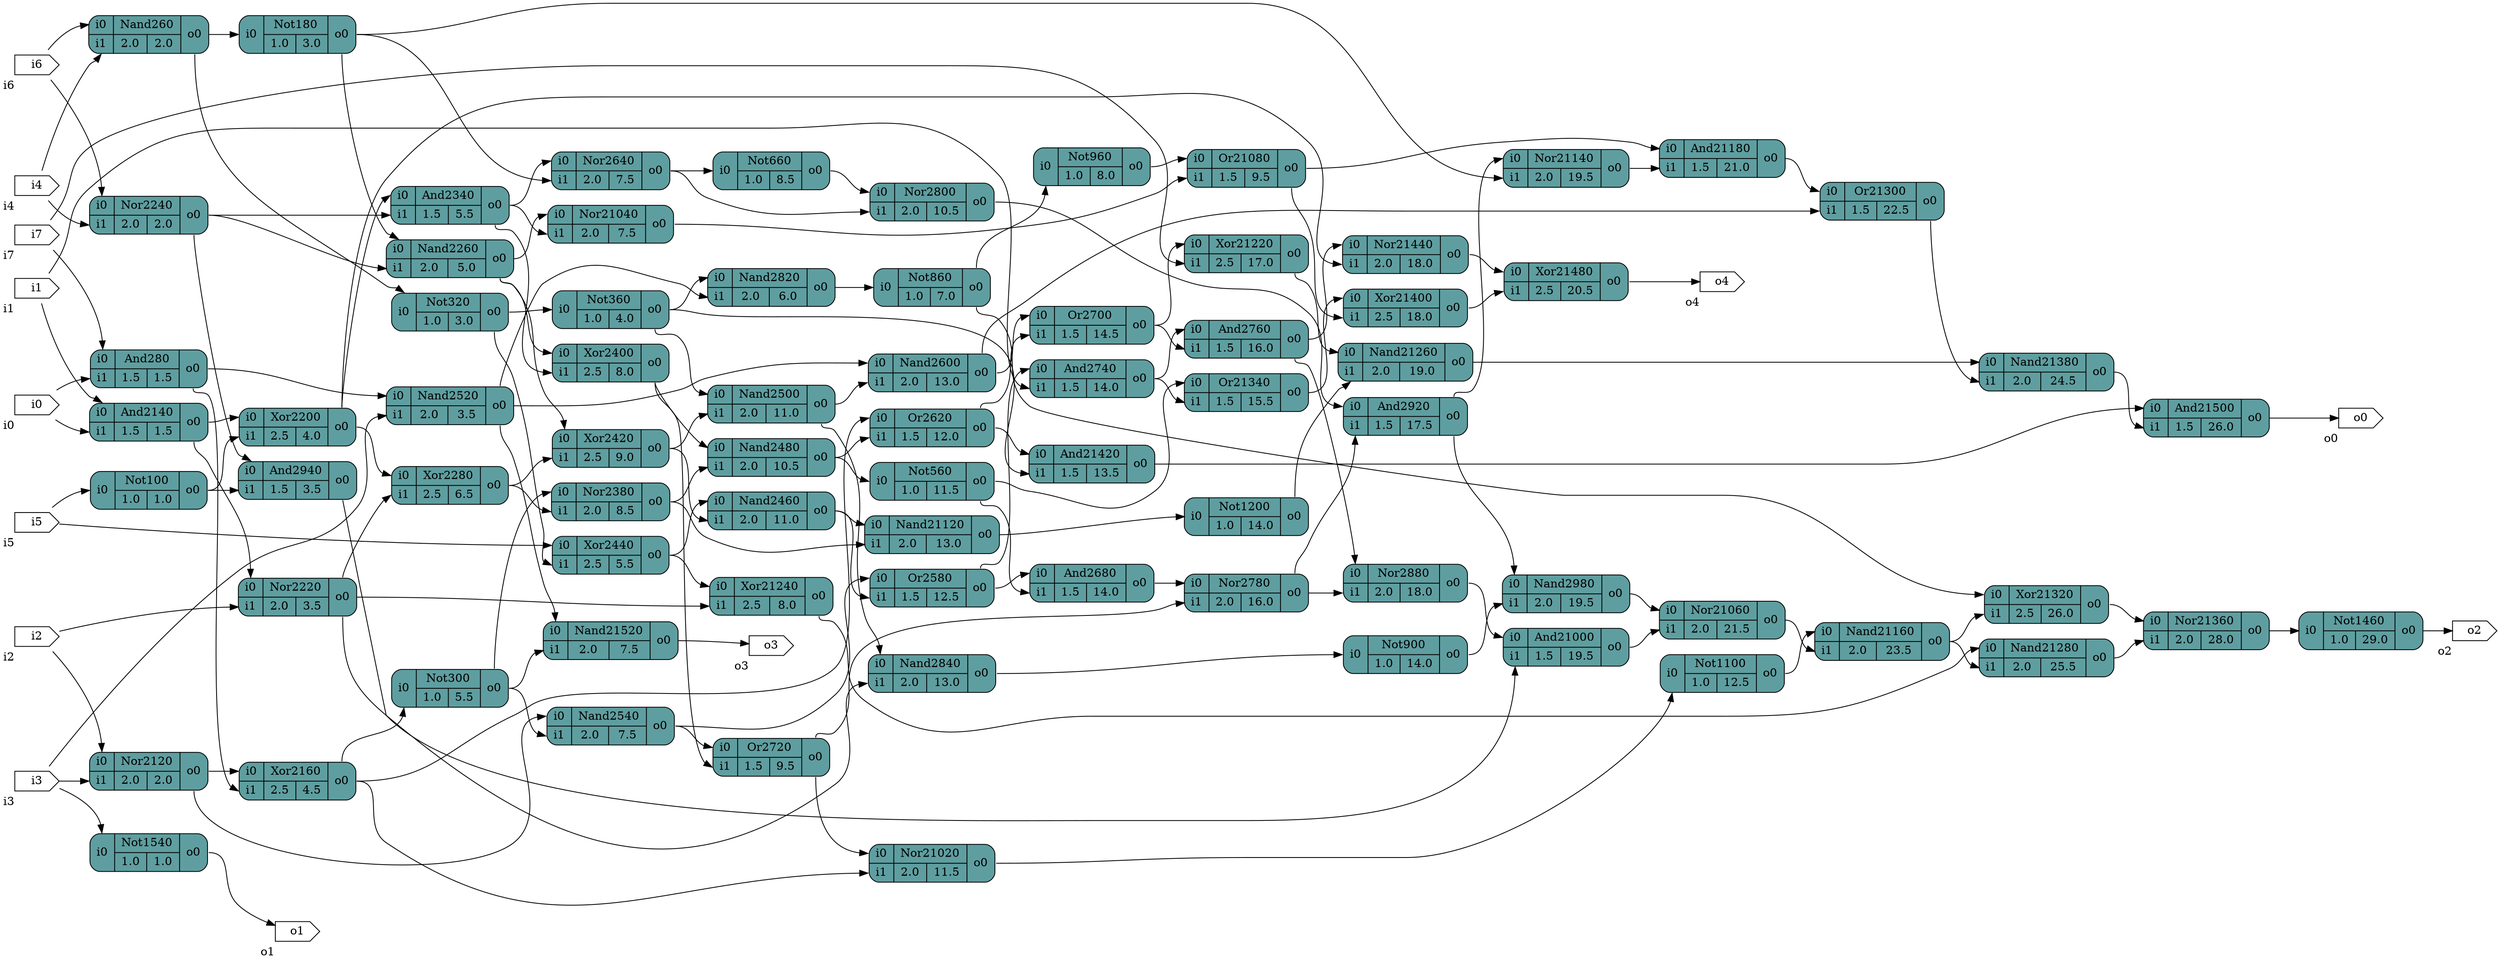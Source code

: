 digraph test {
		graph [rankdir = LR];
		Nand260[shape=record; style="rounded,filled"; fillcolor=cadetblue; label="{{<i0>i0|<i1>i1}|{Nand260|{2.0|2.0}}|{<o0>o0}}"]
		And280[shape=record; style="rounded,filled"; fillcolor=cadetblue; label="{{<i0>i0|<i1>i1}|{And280|{1.5|1.5}}|{<o0>o0}}"]
		Not100[shape=record; style="rounded,filled"; fillcolor=cadetblue; label="{{<i0>i0}|{Not100|{1.0|1.0}}|{<o0>o0}}"]
		Nor2120[shape=record; style="rounded,filled"; fillcolor=cadetblue; label="{{<i0>i0|<i1>i1}|{Nor2120|{2.0|2.0}}|{<o0>o0}}"]
		And2140[shape=record; style="rounded,filled"; fillcolor=cadetblue; label="{{<i0>i0|<i1>i1}|{And2140|{1.5|1.5}}|{<o0>o0}}"]
		Xor2160[shape=record; style="rounded,filled"; fillcolor=cadetblue; label="{{<i0>i0|<i1>i1}|{Xor2160|{2.5|4.5}}|{<o0>o0}}"]
		Not180[shape=record; style="rounded,filled"; fillcolor=cadetblue; label="{{<i0>i0}|{Not180|{1.0|3.0}}|{<o0>o0}}"]
		Xor2200[shape=record; style="rounded,filled"; fillcolor=cadetblue; label="{{<i0>i0|<i1>i1}|{Xor2200|{2.5|4.0}}|{<o0>o0}}"]
		Nor2220[shape=record; style="rounded,filled"; fillcolor=cadetblue; label="{{<i0>i0|<i1>i1}|{Nor2220|{2.0|3.5}}|{<o0>o0}}"]
		Nor2240[shape=record; style="rounded,filled"; fillcolor=cadetblue; label="{{<i0>i0|<i1>i1}|{Nor2240|{2.0|2.0}}|{<o0>o0}}"]
		Nand2260[shape=record; style="rounded,filled"; fillcolor=cadetblue; label="{{<i0>i0|<i1>i1}|{Nand2260|{2.0|5.0}}|{<o0>o0}}"]
		Xor2280[shape=record; style="rounded,filled"; fillcolor=cadetblue; label="{{<i0>i0|<i1>i1}|{Xor2280|{2.5|6.5}}|{<o0>o0}}"]
		Not300[shape=record; style="rounded,filled"; fillcolor=cadetblue; label="{{<i0>i0}|{Not300|{1.0|5.5}}|{<o0>o0}}"]
		Not320[shape=record; style="rounded,filled"; fillcolor=cadetblue; label="{{<i0>i0}|{Not320|{1.0|3.0}}|{<o0>o0}}"]
		And2340[shape=record; style="rounded,filled"; fillcolor=cadetblue; label="{{<i0>i0|<i1>i1}|{And2340|{1.5|5.5}}|{<o0>o0}}"]
		Not360[shape=record; style="rounded,filled"; fillcolor=cadetblue; label="{{<i0>i0}|{Not360|{1.0|4.0}}|{<o0>o0}}"]
		Nor2380[shape=record; style="rounded,filled"; fillcolor=cadetblue; label="{{<i0>i0|<i1>i1}|{Nor2380|{2.0|8.5}}|{<o0>o0}}"]
		Xor2400[shape=record; style="rounded,filled"; fillcolor=cadetblue; label="{{<i0>i0|<i1>i1}|{Xor2400|{2.5|8.0}}|{<o0>o0}}"]
		Xor2420[shape=record; style="rounded,filled"; fillcolor=cadetblue; label="{{<i0>i0|<i1>i1}|{Xor2420|{2.5|9.0}}|{<o0>o0}}"]
		Xor2440[shape=record; style="rounded,filled"; fillcolor=cadetblue; label="{{<i0>i0|<i1>i1}|{Xor2440|{2.5|5.5}}|{<o0>o0}}"]
		Nand2460[shape=record; style="rounded,filled"; fillcolor=cadetblue; label="{{<i0>i0|<i1>i1}|{Nand2460|{2.0|11.0}}|{<o0>o0}}"]
		Nand2480[shape=record; style="rounded,filled"; fillcolor=cadetblue; label="{{<i0>i0|<i1>i1}|{Nand2480|{2.0|10.5}}|{<o0>o0}}"]
		Nand2500[shape=record; style="rounded,filled"; fillcolor=cadetblue; label="{{<i0>i0|<i1>i1}|{Nand2500|{2.0|11.0}}|{<o0>o0}}"]
		Nand2520[shape=record; style="rounded,filled"; fillcolor=cadetblue; label="{{<i0>i0|<i1>i1}|{Nand2520|{2.0|3.5}}|{<o0>o0}}"]
		Nand2540[shape=record; style="rounded,filled"; fillcolor=cadetblue; label="{{<i0>i0|<i1>i1}|{Nand2540|{2.0|7.5}}|{<o0>o0}}"]
		Not560[shape=record; style="rounded,filled"; fillcolor=cadetblue; label="{{<i0>i0}|{Not560|{1.0|11.5}}|{<o0>o0}}"]
		Or2580[shape=record; style="rounded,filled"; fillcolor=cadetblue; label="{{<i0>i0|<i1>i1}|{Or2580|{1.5|12.5}}|{<o0>o0}}"]
		Nand2600[shape=record; style="rounded,filled"; fillcolor=cadetblue; label="{{<i0>i0|<i1>i1}|{Nand2600|{2.0|13.0}}|{<o0>o0}}"]
		Or2620[shape=record; style="rounded,filled"; fillcolor=cadetblue; label="{{<i0>i0|<i1>i1}|{Or2620|{1.5|12.0}}|{<o0>o0}}"]
		Nor2640[shape=record; style="rounded,filled"; fillcolor=cadetblue; label="{{<i0>i0|<i1>i1}|{Nor2640|{2.0|7.5}}|{<o0>o0}}"]
		Not660[shape=record; style="rounded,filled"; fillcolor=cadetblue; label="{{<i0>i0}|{Not660|{1.0|8.5}}|{<o0>o0}}"]
		And2680[shape=record; style="rounded,filled"; fillcolor=cadetblue; label="{{<i0>i0|<i1>i1}|{And2680|{1.5|14.0}}|{<o0>o0}}"]
		Or2700[shape=record; style="rounded,filled"; fillcolor=cadetblue; label="{{<i0>i0|<i1>i1}|{Or2700|{1.5|14.5}}|{<o0>o0}}"]
		Or2720[shape=record; style="rounded,filled"; fillcolor=cadetblue; label="{{<i0>i0|<i1>i1}|{Or2720|{1.5|9.5}}|{<o0>o0}}"]
		And2740[shape=record; style="rounded,filled"; fillcolor=cadetblue; label="{{<i0>i0|<i1>i1}|{And2740|{1.5|14.0}}|{<o0>o0}}"]
		And2760[shape=record; style="rounded,filled"; fillcolor=cadetblue; label="{{<i0>i0|<i1>i1}|{And2760|{1.5|16.0}}|{<o0>o0}}"]
		Nor2780[shape=record; style="rounded,filled"; fillcolor=cadetblue; label="{{<i0>i0|<i1>i1}|{Nor2780|{2.0|16.0}}|{<o0>o0}}"]
		Nor2800[shape=record; style="rounded,filled"; fillcolor=cadetblue; label="{{<i0>i0|<i1>i1}|{Nor2800|{2.0|10.5}}|{<o0>o0}}"]
		Nand2820[shape=record; style="rounded,filled"; fillcolor=cadetblue; label="{{<i0>i0|<i1>i1}|{Nand2820|{2.0|6.0}}|{<o0>o0}}"]
		Nand2840[shape=record; style="rounded,filled"; fillcolor=cadetblue; label="{{<i0>i0|<i1>i1}|{Nand2840|{2.0|13.0}}|{<o0>o0}}"]
		Not860[shape=record; style="rounded,filled"; fillcolor=cadetblue; label="{{<i0>i0}|{Not860|{1.0|7.0}}|{<o0>o0}}"]
		Nor2880[shape=record; style="rounded,filled"; fillcolor=cadetblue; label="{{<i0>i0|<i1>i1}|{Nor2880|{2.0|18.0}}|{<o0>o0}}"]
		Not900[shape=record; style="rounded,filled"; fillcolor=cadetblue; label="{{<i0>i0}|{Not900|{1.0|14.0}}|{<o0>o0}}"]
		And2920[shape=record; style="rounded,filled"; fillcolor=cadetblue; label="{{<i0>i0|<i1>i1}|{And2920|{1.5|17.5}}|{<o0>o0}}"]
		And2940[shape=record; style="rounded,filled"; fillcolor=cadetblue; label="{{<i0>i0|<i1>i1}|{And2940|{1.5|3.5}}|{<o0>o0}}"]
		Not960[shape=record; style="rounded,filled"; fillcolor=cadetblue; label="{{<i0>i0}|{Not960|{1.0|8.0}}|{<o0>o0}}"]
		Nand2980[shape=record; style="rounded,filled"; fillcolor=cadetblue; label="{{<i0>i0|<i1>i1}|{Nand2980|{2.0|19.5}}|{<o0>o0}}"]
		And21000[shape=record; style="rounded,filled"; fillcolor=cadetblue; label="{{<i0>i0|<i1>i1}|{And21000|{1.5|19.5}}|{<o0>o0}}"]
		Nor21020[shape=record; style="rounded,filled"; fillcolor=cadetblue; label="{{<i0>i0|<i1>i1}|{Nor21020|{2.0|11.5}}|{<o0>o0}}"]
		Nor21040[shape=record; style="rounded,filled"; fillcolor=cadetblue; label="{{<i0>i0|<i1>i1}|{Nor21040|{2.0|7.5}}|{<o0>o0}}"]
		Nor21060[shape=record; style="rounded,filled"; fillcolor=cadetblue; label="{{<i0>i0|<i1>i1}|{Nor21060|{2.0|21.5}}|{<o0>o0}}"]
		Or21080[shape=record; style="rounded,filled"; fillcolor=cadetblue; label="{{<i0>i0|<i1>i1}|{Or21080|{1.5|9.5}}|{<o0>o0}}"]
		Not1100[shape=record; style="rounded,filled"; fillcolor=cadetblue; label="{{<i0>i0}|{Not1100|{1.0|12.5}}|{<o0>o0}}"]
		Nand21120[shape=record; style="rounded,filled"; fillcolor=cadetblue; label="{{<i0>i0|<i1>i1}|{Nand21120|{2.0|13.0}}|{<o0>o0}}"]
		Nor21140[shape=record; style="rounded,filled"; fillcolor=cadetblue; label="{{<i0>i0|<i1>i1}|{Nor21140|{2.0|19.5}}|{<o0>o0}}"]
		Nand21160[shape=record; style="rounded,filled"; fillcolor=cadetblue; label="{{<i0>i0|<i1>i1}|{Nand21160|{2.0|23.5}}|{<o0>o0}}"]
		And21180[shape=record; style="rounded,filled"; fillcolor=cadetblue; label="{{<i0>i0|<i1>i1}|{And21180|{1.5|21.0}}|{<o0>o0}}"]
		Not1200[shape=record; style="rounded,filled"; fillcolor=cadetblue; label="{{<i0>i0}|{Not1200|{1.0|14.0}}|{<o0>o0}}"]
		Xor21220[shape=record; style="rounded,filled"; fillcolor=cadetblue; label="{{<i0>i0|<i1>i1}|{Xor21220|{2.5|17.0}}|{<o0>o0}}"]
		Xor21240[shape=record; style="rounded,filled"; fillcolor=cadetblue; label="{{<i0>i0|<i1>i1}|{Xor21240|{2.5|8.0}}|{<o0>o0}}"]
		Nand21260[shape=record; style="rounded,filled"; fillcolor=cadetblue; label="{{<i0>i0|<i1>i1}|{Nand21260|{2.0|19.0}}|{<o0>o0}}"]
		Nand21280[shape=record; style="rounded,filled"; fillcolor=cadetblue; label="{{<i0>i0|<i1>i1}|{Nand21280|{2.0|25.5}}|{<o0>o0}}"]
		Or21300[shape=record; style="rounded,filled"; fillcolor=cadetblue; label="{{<i0>i0|<i1>i1}|{Or21300|{1.5|22.5}}|{<o0>o0}}"]
		Xor21320[shape=record; style="rounded,filled"; fillcolor=cadetblue; label="{{<i0>i0|<i1>i1}|{Xor21320|{2.5|26.0}}|{<o0>o0}}"]
		Or21340[shape=record; style="rounded,filled"; fillcolor=cadetblue; label="{{<i0>i0|<i1>i1}|{Or21340|{1.5|15.5}}|{<o0>o0}}"]
		Nor21360[shape=record; style="rounded,filled"; fillcolor=cadetblue; label="{{<i0>i0|<i1>i1}|{Nor21360|{2.0|28.0}}|{<o0>o0}}"]
		Nand21380[shape=record; style="rounded,filled"; fillcolor=cadetblue; label="{{<i0>i0|<i1>i1}|{Nand21380|{2.0|24.5}}|{<o0>o0}}"]
		Xor21400[shape=record; style="rounded,filled"; fillcolor=cadetblue; label="{{<i0>i0|<i1>i1}|{Xor21400|{2.5|18.0}}|{<o0>o0}}"]
		And21420[shape=record; style="rounded,filled"; fillcolor=cadetblue; label="{{<i0>i0|<i1>i1}|{And21420|{1.5|13.5}}|{<o0>o0}}"]
		Nor21440[shape=record; style="rounded,filled"; fillcolor=cadetblue; label="{{<i0>i0|<i1>i1}|{Nor21440|{2.0|18.0}}|{<o0>o0}}"]
		Not1460[shape=record; style="rounded,filled"; fillcolor=cadetblue; label="{{<i0>i0}|{Not1460|{1.0|29.0}}|{<o0>o0}}"]
		Xor21480[shape=record; style="rounded,filled"; fillcolor=cadetblue; label="{{<i0>i0|<i1>i1}|{Xor21480|{2.5|20.5}}|{<o0>o0}}"]
		And21500[shape=record; style="rounded,filled"; fillcolor=cadetblue; label="{{<i0>i0|<i1>i1}|{And21500|{1.5|26.0}}|{<o0>o0}}"]
		Nand21520[shape=record; style="rounded,filled"; fillcolor=cadetblue; label="{{<i0>i0|<i1>i1}|{Nand21520|{2.0|7.5}}|{<o0>o0}}"]
		Not1540[shape=record; style="rounded,filled"; fillcolor=cadetblue; label="{{<i0>i0}|{Not1540|{1.0|1.0}}|{<o0>o0}}"]
		i0[shape=cds,xlabel="i0"]
		i1[shape=cds,xlabel="i1"]
		i2[shape=cds,xlabel="i2"]
		i3[shape=cds,xlabel="i3"]
		i4[shape=cds,xlabel="i4"]
		i5[shape=cds,xlabel="i5"]
		i6[shape=cds,xlabel="i6"]
		i7[shape=cds,xlabel="i7"]
		o0[shape=cds,xlabel="o0"]
		o1[shape=cds,xlabel="o1"]
		o2[shape=cds,xlabel="o2"]
		o3[shape=cds,xlabel="o3"]
		o4[shape=cds,xlabel="o4"]
		i0 -> And280:i1;
		i0 -> And2140:i1;
		i1 -> And2140:i0;
		i1 -> And2740:i1;
		i2 -> Nor2120:i0;
		i2 -> Nor2220:i1;
		i3 -> Nor2120:i1;
		i3 -> Nand2520:i1;
		i3 -> Not1540:i0;
		i4 -> Nand260:i1;
		i4 -> Nor2240:i1;
		i5 -> Not100:i0;
		i5 -> Xor2440:i0;
		i6 -> Nand260:i0;
		i6 -> Nor2240:i0;
		i7 -> And280:i0;
		i7 -> Xor21220:i1;
		Nand260:o0 -> Not180:i0;
		Nand260:o0 -> Not320:i0;
		And280:o0 -> Xor2160:i1;
		And280:o0 -> Nand2520:i0;
		Not100:o0 -> Xor2200:i1;
		Not100:o0 -> And2940:i1;
		Nor2120:o0 -> Xor2160:i0;
		Nor2120:o0 -> Nand2540:i0;
		And2140:o0 -> Xor2200:i0;
		And2140:o0 -> Nor2220:i0;
		Xor2160:o0 -> Not300:i0;
		Xor2160:o0 -> Or2620:i0;
		Xor2160:o0 -> Nor21020:i1;
		Not180:o0 -> Nand2260:i0;
		Not180:o0 -> Nor2640:i1;
		Not180:o0 -> Nor21140:i1;
		Xor2200:o0 -> Xor2280:i0;
		Xor2200:o0 -> And2340:i0;
		Xor2200:o0 -> Nor21440:i1;
		Nor2220:o0 -> Xor2280:i1;
		Nor2220:o0 -> Nand2840:i1;
		Nor2220:o0 -> Xor21240:i1;
		Nor2240:o0 -> Nand2260:i1;
		Nor2240:o0 -> And2340:i1;
		Nor2240:o0 -> And2940:i0;
		Nand2260:o0 -> Xor2400:i0;
		Nand2260:o0 -> Xor2420:i0;
		Nand2260:o0 -> Nor21040:i0;
		Xor2280:o0 -> Nor2380:i1;
		Xor2280:o0 -> Xor2420:i1;
		Not300:o0 -> Nor2380:i0;
		Not300:o0 -> Nand2540:i1;
		Not300:o0 -> Nand21520:i1;
		Not320:o0 -> Not360:i0;
		Not320:o0 -> Xor2440:i1;
		And2340:o0 -> Xor2400:i1;
		And2340:o0 -> Nor2640:i0;
		And2340:o0 -> Nor21040:i1;
		Not360:o0 -> Nand2500:i0;
		Not360:o0 -> Nand2820:i0;
		Not360:o0 -> And21420:i1;
		Nor2380:o0 -> Nand2480:i1;
		Nor2380:o0 -> Nand21120:i1;
		Xor2400:o0 -> Nand2480:i0;
		Xor2400:o0 -> Or2720:i1;
		Xor2420:o0 -> Nand2460:i1;
		Xor2420:o0 -> Nand2500:i1;
		Xor2440:o0 -> Nand2460:i0;
		Xor2440:o0 -> Xor21240:i0;
		Nand2460:o0 -> Or2580:i1;
		Nand2460:o0 -> Nand21120:i0;
		Nand2480:o0 -> Not560:i0;
		Nand2480:o0 -> Or2620:i1;
		Nand2500:o0 -> Nand2600:i1;
		Nand2500:o0 -> Nand2840:i0;
		Nand2520:o0 -> Nand2600:i0;
		Nand2520:o0 -> Nand2820:i1;
		Nand2520:o0 -> Nand21520:i0;
		Nand2540:o0 -> Or2580:i0;
		Nand2540:o0 -> Or2720:i0;
		Not560:o0 -> And2680:i1;
		Not560:o0 -> Or21340:i0;
		Or2580:o0 -> And2680:i0;
		Or2580:o0 -> And2740:i0;
		Nand2600:o0 -> Or2700:i0;
		Nand2600:o0 -> Or21300:i1;
		Or2620:o0 -> Or2700:i1;
		Or2620:o0 -> And21420:i0;
		Nor2640:o0 -> Not660:i0;
		Nor2640:o0 -> Nor2800:i1;
		Not660:o0 -> Nor2800:i0;
		And2680:o0 -> Nor2780:i0;
		Or2700:o0 -> And2760:i1;
		Or2700:o0 -> Xor21220:i0;
		Or2720:o0 -> Nor2780:i1;
		Or2720:o0 -> Nor21020:i0;
		And2740:o0 -> And2760:i0;
		And2740:o0 -> Or21340:i1;
		And2760:o0 -> Nor2880:i0;
		And2760:o0 -> Nor21440:i0;
		Nor2780:o0 -> Nor2880:i1;
		Nor2780:o0 -> And2920:i1;
		Nor2800:o0 -> And2920:i0;
		Nand2820:o0 -> Not860:i0;
		Nand2840:o0 -> Not900:i0;
		Not860:o0 -> Not960:i0;
		Not860:o0 -> Xor21320:i0;
		Nor2880:o0 -> And21000:i0;
		Not900:o0 -> Nand2980:i1;
		And2920:o0 -> Nand2980:i0;
		And2920:o0 -> Nor21140:i0;
		And2940:o0 -> And21000:i1;
		Not960:o0 -> Or21080:i0;
		Nand2980:o0 -> Nor21060:i0;
		And21000:o0 -> Nor21060:i1;
		Nor21020:o0 -> Not1100:i0;
		Nor21040:o0 -> Or21080:i1;
		Nor21060:o0 -> Nand21160:i1;
		Or21080:o0 -> And21180:i0;
		Or21080:o0 -> Xor21400:i1;
		Not1100:o0 -> Nand21160:i0;
		Nand21120:o0 -> Not1200:i0;
		Nor21140:o0 -> And21180:i1;
		Nand21160:o0 -> Nand21280:i1;
		Nand21160:o0 -> Xor21320:i1;
		And21180:o0 -> Or21300:i0;
		Not1200:o0 -> Nand21260:i1;
		Xor21220:o0 -> Nand21260:i0;
		Xor21240:o0 -> Nand21280:i0;
		Nand21260:o0 -> Nand21380:i0;
		Nand21280:o0 -> Nor21360:i1;
		Or21300:o0 -> Nand21380:i1;
		Xor21320:o0 -> Nor21360:i0;
		Or21340:o0 -> Xor21400:i0;
		Nor21360:o0 -> Not1460:i0;
		Nand21380:o0 -> And21500:i1;
		Xor21400:o0 -> Xor21480:i1;
		And21420:o0 -> And21500:i0;
		Nor21440:o0 -> Xor21480:i0;
		Not1460:o0 -> o2;
		Xor21480:o0 -> o4;
		And21500:o0 -> o0;
		Nand21520:o0 -> o3;
		Not1540:o0 -> o1;
}
